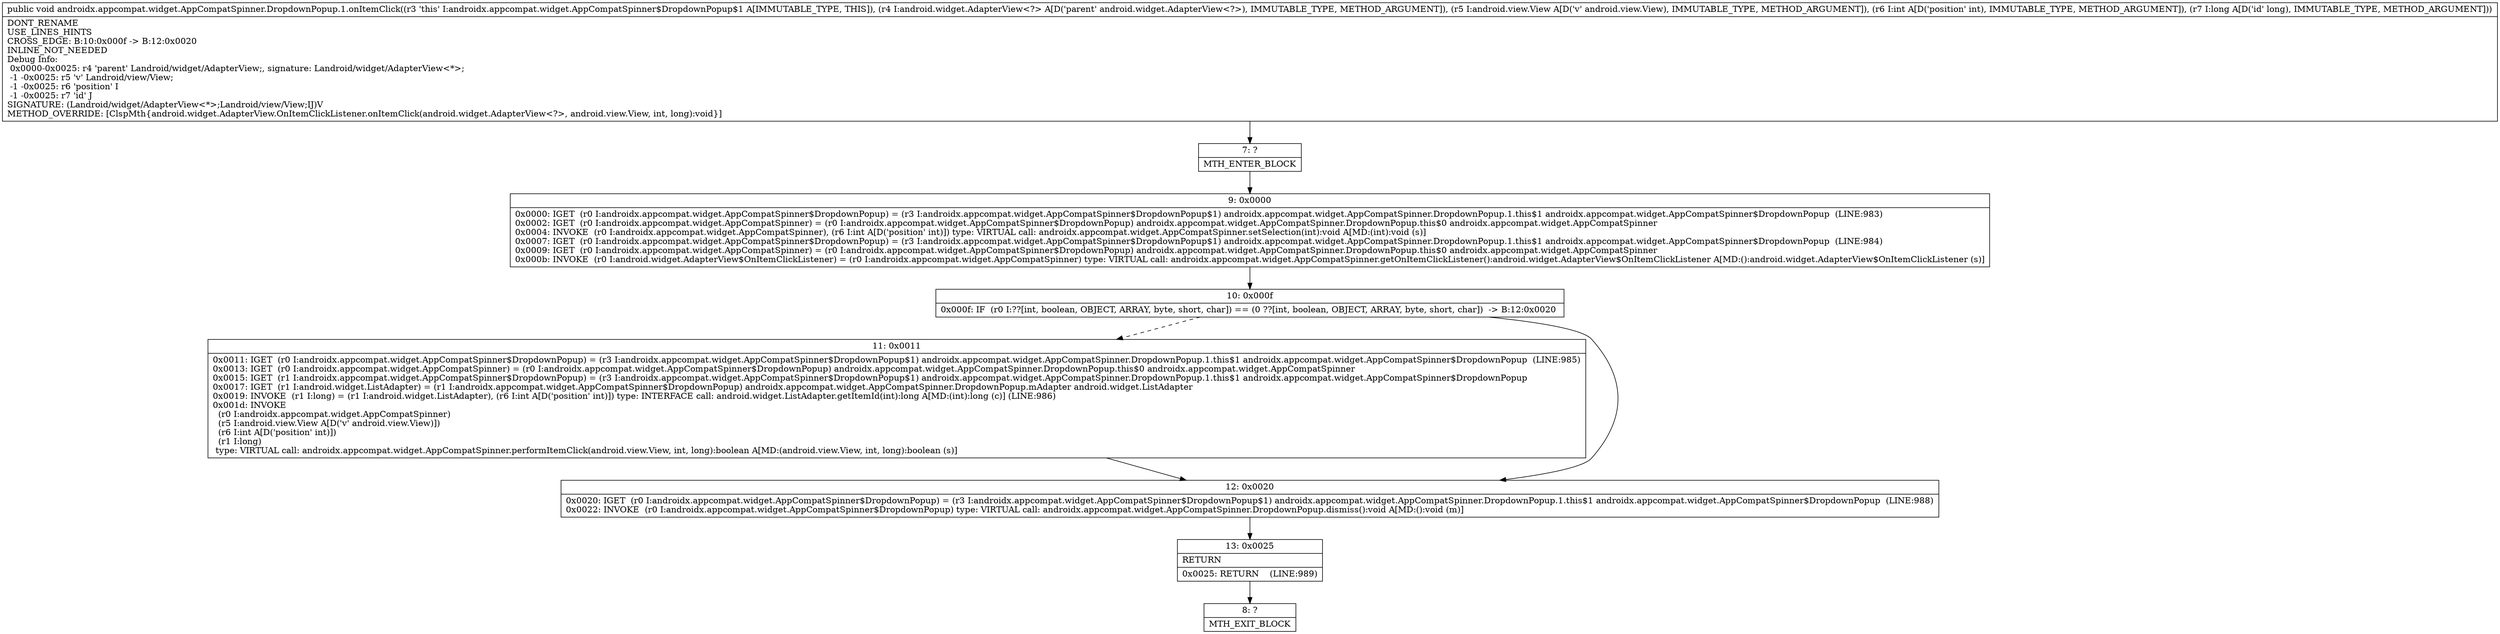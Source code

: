 digraph "CFG forandroidx.appcompat.widget.AppCompatSpinner.DropdownPopup.1.onItemClick(Landroid\/widget\/AdapterView;Landroid\/view\/View;IJ)V" {
Node_7 [shape=record,label="{7\:\ ?|MTH_ENTER_BLOCK\l}"];
Node_9 [shape=record,label="{9\:\ 0x0000|0x0000: IGET  (r0 I:androidx.appcompat.widget.AppCompatSpinner$DropdownPopup) = (r3 I:androidx.appcompat.widget.AppCompatSpinner$DropdownPopup$1) androidx.appcompat.widget.AppCompatSpinner.DropdownPopup.1.this$1 androidx.appcompat.widget.AppCompatSpinner$DropdownPopup  (LINE:983)\l0x0002: IGET  (r0 I:androidx.appcompat.widget.AppCompatSpinner) = (r0 I:androidx.appcompat.widget.AppCompatSpinner$DropdownPopup) androidx.appcompat.widget.AppCompatSpinner.DropdownPopup.this$0 androidx.appcompat.widget.AppCompatSpinner \l0x0004: INVOKE  (r0 I:androidx.appcompat.widget.AppCompatSpinner), (r6 I:int A[D('position' int)]) type: VIRTUAL call: androidx.appcompat.widget.AppCompatSpinner.setSelection(int):void A[MD:(int):void (s)]\l0x0007: IGET  (r0 I:androidx.appcompat.widget.AppCompatSpinner$DropdownPopup) = (r3 I:androidx.appcompat.widget.AppCompatSpinner$DropdownPopup$1) androidx.appcompat.widget.AppCompatSpinner.DropdownPopup.1.this$1 androidx.appcompat.widget.AppCompatSpinner$DropdownPopup  (LINE:984)\l0x0009: IGET  (r0 I:androidx.appcompat.widget.AppCompatSpinner) = (r0 I:androidx.appcompat.widget.AppCompatSpinner$DropdownPopup) androidx.appcompat.widget.AppCompatSpinner.DropdownPopup.this$0 androidx.appcompat.widget.AppCompatSpinner \l0x000b: INVOKE  (r0 I:android.widget.AdapterView$OnItemClickListener) = (r0 I:androidx.appcompat.widget.AppCompatSpinner) type: VIRTUAL call: androidx.appcompat.widget.AppCompatSpinner.getOnItemClickListener():android.widget.AdapterView$OnItemClickListener A[MD:():android.widget.AdapterView$OnItemClickListener (s)]\l}"];
Node_10 [shape=record,label="{10\:\ 0x000f|0x000f: IF  (r0 I:??[int, boolean, OBJECT, ARRAY, byte, short, char]) == (0 ??[int, boolean, OBJECT, ARRAY, byte, short, char])  \-\> B:12:0x0020 \l}"];
Node_11 [shape=record,label="{11\:\ 0x0011|0x0011: IGET  (r0 I:androidx.appcompat.widget.AppCompatSpinner$DropdownPopup) = (r3 I:androidx.appcompat.widget.AppCompatSpinner$DropdownPopup$1) androidx.appcompat.widget.AppCompatSpinner.DropdownPopup.1.this$1 androidx.appcompat.widget.AppCompatSpinner$DropdownPopup  (LINE:985)\l0x0013: IGET  (r0 I:androidx.appcompat.widget.AppCompatSpinner) = (r0 I:androidx.appcompat.widget.AppCompatSpinner$DropdownPopup) androidx.appcompat.widget.AppCompatSpinner.DropdownPopup.this$0 androidx.appcompat.widget.AppCompatSpinner \l0x0015: IGET  (r1 I:androidx.appcompat.widget.AppCompatSpinner$DropdownPopup) = (r3 I:androidx.appcompat.widget.AppCompatSpinner$DropdownPopup$1) androidx.appcompat.widget.AppCompatSpinner.DropdownPopup.1.this$1 androidx.appcompat.widget.AppCompatSpinner$DropdownPopup \l0x0017: IGET  (r1 I:android.widget.ListAdapter) = (r1 I:androidx.appcompat.widget.AppCompatSpinner$DropdownPopup) androidx.appcompat.widget.AppCompatSpinner.DropdownPopup.mAdapter android.widget.ListAdapter \l0x0019: INVOKE  (r1 I:long) = (r1 I:android.widget.ListAdapter), (r6 I:int A[D('position' int)]) type: INTERFACE call: android.widget.ListAdapter.getItemId(int):long A[MD:(int):long (c)] (LINE:986)\l0x001d: INVOKE  \l  (r0 I:androidx.appcompat.widget.AppCompatSpinner)\l  (r5 I:android.view.View A[D('v' android.view.View)])\l  (r6 I:int A[D('position' int)])\l  (r1 I:long)\l type: VIRTUAL call: androidx.appcompat.widget.AppCompatSpinner.performItemClick(android.view.View, int, long):boolean A[MD:(android.view.View, int, long):boolean (s)]\l}"];
Node_12 [shape=record,label="{12\:\ 0x0020|0x0020: IGET  (r0 I:androidx.appcompat.widget.AppCompatSpinner$DropdownPopup) = (r3 I:androidx.appcompat.widget.AppCompatSpinner$DropdownPopup$1) androidx.appcompat.widget.AppCompatSpinner.DropdownPopup.1.this$1 androidx.appcompat.widget.AppCompatSpinner$DropdownPopup  (LINE:988)\l0x0022: INVOKE  (r0 I:androidx.appcompat.widget.AppCompatSpinner$DropdownPopup) type: VIRTUAL call: androidx.appcompat.widget.AppCompatSpinner.DropdownPopup.dismiss():void A[MD:():void (m)]\l}"];
Node_13 [shape=record,label="{13\:\ 0x0025|RETURN\l|0x0025: RETURN    (LINE:989)\l}"];
Node_8 [shape=record,label="{8\:\ ?|MTH_EXIT_BLOCK\l}"];
MethodNode[shape=record,label="{public void androidx.appcompat.widget.AppCompatSpinner.DropdownPopup.1.onItemClick((r3 'this' I:androidx.appcompat.widget.AppCompatSpinner$DropdownPopup$1 A[IMMUTABLE_TYPE, THIS]), (r4 I:android.widget.AdapterView\<?\> A[D('parent' android.widget.AdapterView\<?\>), IMMUTABLE_TYPE, METHOD_ARGUMENT]), (r5 I:android.view.View A[D('v' android.view.View), IMMUTABLE_TYPE, METHOD_ARGUMENT]), (r6 I:int A[D('position' int), IMMUTABLE_TYPE, METHOD_ARGUMENT]), (r7 I:long A[D('id' long), IMMUTABLE_TYPE, METHOD_ARGUMENT]))  | DONT_RENAME\lUSE_LINES_HINTS\lCROSS_EDGE: B:10:0x000f \-\> B:12:0x0020\lINLINE_NOT_NEEDED\lDebug Info:\l  0x0000\-0x0025: r4 'parent' Landroid\/widget\/AdapterView;, signature: Landroid\/widget\/AdapterView\<*\>;\l  \-1 \-0x0025: r5 'v' Landroid\/view\/View;\l  \-1 \-0x0025: r6 'position' I\l  \-1 \-0x0025: r7 'id' J\lSIGNATURE: (Landroid\/widget\/AdapterView\<*\>;Landroid\/view\/View;IJ)V\lMETHOD_OVERRIDE: [ClspMth\{android.widget.AdapterView.OnItemClickListener.onItemClick(android.widget.AdapterView\<?\>, android.view.View, int, long):void\}]\l}"];
MethodNode -> Node_7;Node_7 -> Node_9;
Node_9 -> Node_10;
Node_10 -> Node_11[style=dashed];
Node_10 -> Node_12;
Node_11 -> Node_12;
Node_12 -> Node_13;
Node_13 -> Node_8;
}

